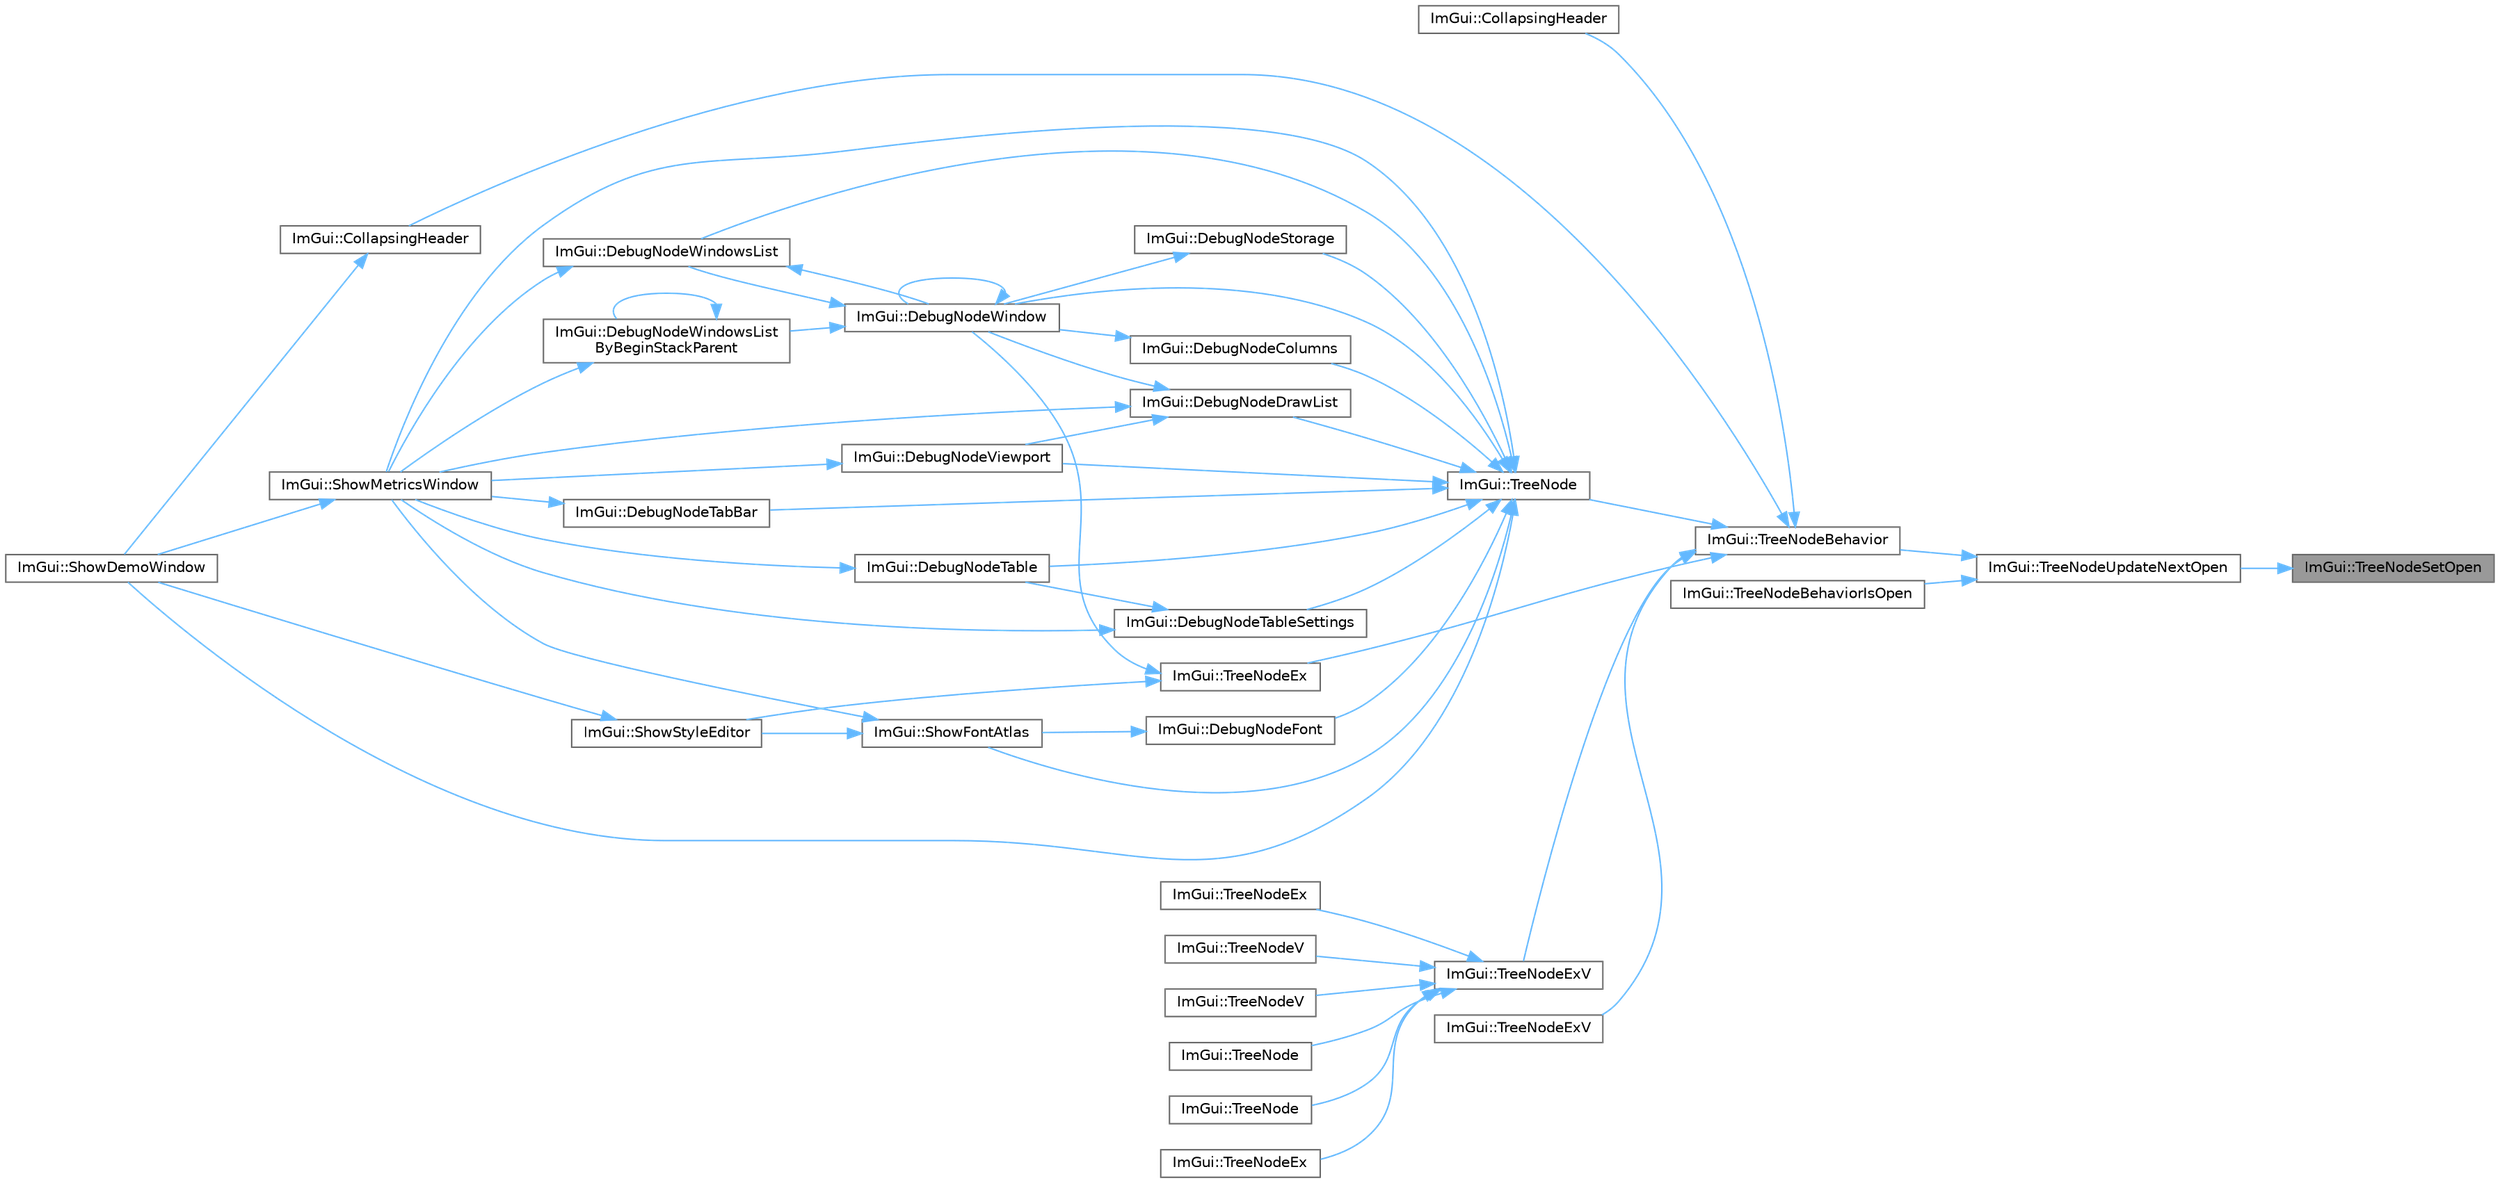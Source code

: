 digraph "ImGui::TreeNodeSetOpen"
{
 // LATEX_PDF_SIZE
  bgcolor="transparent";
  edge [fontname=Helvetica,fontsize=10,labelfontname=Helvetica,labelfontsize=10];
  node [fontname=Helvetica,fontsize=10,shape=box,height=0.2,width=0.4];
  rankdir="RL";
  Node1 [id="Node000001",label="ImGui::TreeNodeSetOpen",height=0.2,width=0.4,color="gray40", fillcolor="grey60", style="filled", fontcolor="black",tooltip=" "];
  Node1 -> Node2 [id="edge1_Node000001_Node000002",dir="back",color="steelblue1",style="solid",tooltip=" "];
  Node2 [id="Node000002",label="ImGui::TreeNodeUpdateNextOpen",height=0.2,width=0.4,color="grey40", fillcolor="white", style="filled",URL="$namespace_im_gui.html#a75b8642d7b115fa42a211bc31f395665",tooltip=" "];
  Node2 -> Node3 [id="edge2_Node000002_Node000003",dir="back",color="steelblue1",style="solid",tooltip=" "];
  Node3 [id="Node000003",label="ImGui::TreeNodeBehavior",height=0.2,width=0.4,color="grey40", fillcolor="white", style="filled",URL="$namespace_im_gui.html#a918eabf70d288e93b2519ee1eac2c0b4",tooltip=" "];
  Node3 -> Node4 [id="edge3_Node000003_Node000004",dir="back",color="steelblue1",style="solid",tooltip=" "];
  Node4 [id="Node000004",label="ImGui::CollapsingHeader",height=0.2,width=0.4,color="grey40", fillcolor="white", style="filled",URL="$namespace_im_gui.html#a4d6e6e7a5ace0e5dbee3ea1926ddf049",tooltip=" "];
  Node3 -> Node5 [id="edge4_Node000003_Node000005",dir="back",color="steelblue1",style="solid",tooltip=" "];
  Node5 [id="Node000005",label="ImGui::CollapsingHeader",height=0.2,width=0.4,color="grey40", fillcolor="white", style="filled",URL="$namespace_im_gui.html#ab52f9e08698c9d64abb05b98f5355146",tooltip=" "];
  Node5 -> Node6 [id="edge5_Node000005_Node000006",dir="back",color="steelblue1",style="solid",tooltip=" "];
  Node6 [id="Node000006",label="ImGui::ShowDemoWindow",height=0.2,width=0.4,color="grey40", fillcolor="white", style="filled",URL="$namespace_im_gui.html#af95643a0ce4893b9e57c12991922fb18",tooltip=" "];
  Node3 -> Node7 [id="edge6_Node000003_Node000007",dir="back",color="steelblue1",style="solid",tooltip=" "];
  Node7 [id="Node000007",label="ImGui::TreeNode",height=0.2,width=0.4,color="grey40", fillcolor="white", style="filled",URL="$namespace_im_gui.html#a4dff507ce8bbe0da9556bb50b1e60d7f",tooltip=" "];
  Node7 -> Node8 [id="edge7_Node000007_Node000008",dir="back",color="steelblue1",style="solid",tooltip=" "];
  Node8 [id="Node000008",label="ImGui::DebugNodeColumns",height=0.2,width=0.4,color="grey40", fillcolor="white", style="filled",URL="$namespace_im_gui.html#a68c10eb20be9c419d00f2b5a9dfa6a38",tooltip=" "];
  Node8 -> Node9 [id="edge8_Node000008_Node000009",dir="back",color="steelblue1",style="solid",tooltip=" "];
  Node9 [id="Node000009",label="ImGui::DebugNodeWindow",height=0.2,width=0.4,color="grey40", fillcolor="white", style="filled",URL="$namespace_im_gui.html#afcb602554925c5409977f0fb39f77e5d",tooltip=" "];
  Node9 -> Node9 [id="edge9_Node000009_Node000009",dir="back",color="steelblue1",style="solid",tooltip=" "];
  Node9 -> Node10 [id="edge10_Node000009_Node000010",dir="back",color="steelblue1",style="solid",tooltip=" "];
  Node10 [id="Node000010",label="ImGui::DebugNodeWindowsList",height=0.2,width=0.4,color="grey40", fillcolor="white", style="filled",URL="$namespace_im_gui.html#a8c2ed9f140c90d8eaca1e2cfd8f46142",tooltip=" "];
  Node10 -> Node9 [id="edge11_Node000010_Node000009",dir="back",color="steelblue1",style="solid",tooltip=" "];
  Node10 -> Node11 [id="edge12_Node000010_Node000011",dir="back",color="steelblue1",style="solid",tooltip=" "];
  Node11 [id="Node000011",label="ImGui::ShowMetricsWindow",height=0.2,width=0.4,color="grey40", fillcolor="white", style="filled",URL="$namespace_im_gui.html#afe7a28c6eb52fff3cc27d5a698fea4ff",tooltip=" "];
  Node11 -> Node6 [id="edge13_Node000011_Node000006",dir="back",color="steelblue1",style="solid",tooltip=" "];
  Node9 -> Node12 [id="edge14_Node000009_Node000012",dir="back",color="steelblue1",style="solid",tooltip=" "];
  Node12 [id="Node000012",label="ImGui::DebugNodeWindowsList\lByBeginStackParent",height=0.2,width=0.4,color="grey40", fillcolor="white", style="filled",URL="$namespace_im_gui.html#a0fc8019faf3a1aec25b554384ad9e506",tooltip=" "];
  Node12 -> Node12 [id="edge15_Node000012_Node000012",dir="back",color="steelblue1",style="solid",tooltip=" "];
  Node12 -> Node11 [id="edge16_Node000012_Node000011",dir="back",color="steelblue1",style="solid",tooltip=" "];
  Node7 -> Node13 [id="edge17_Node000007_Node000013",dir="back",color="steelblue1",style="solid",tooltip=" "];
  Node13 [id="Node000013",label="ImGui::DebugNodeDrawList",height=0.2,width=0.4,color="grey40", fillcolor="white", style="filled",URL="$namespace_im_gui.html#af7b5e35566da44ac1ea8a7e1b9d9d574",tooltip=" "];
  Node13 -> Node14 [id="edge18_Node000013_Node000014",dir="back",color="steelblue1",style="solid",tooltip=" "];
  Node14 [id="Node000014",label="ImGui::DebugNodeViewport",height=0.2,width=0.4,color="grey40", fillcolor="white", style="filled",URL="$namespace_im_gui.html#aa5e5f50f28c04a26264c0943c7281171",tooltip=" "];
  Node14 -> Node11 [id="edge19_Node000014_Node000011",dir="back",color="steelblue1",style="solid",tooltip=" "];
  Node13 -> Node9 [id="edge20_Node000013_Node000009",dir="back",color="steelblue1",style="solid",tooltip=" "];
  Node13 -> Node11 [id="edge21_Node000013_Node000011",dir="back",color="steelblue1",style="solid",tooltip=" "];
  Node7 -> Node15 [id="edge22_Node000007_Node000015",dir="back",color="steelblue1",style="solid",tooltip=" "];
  Node15 [id="Node000015",label="ImGui::DebugNodeFont",height=0.2,width=0.4,color="grey40", fillcolor="white", style="filled",URL="$namespace_im_gui.html#ae0207d60728f7e6a47dbcd1d7d84e3cb",tooltip=" "];
  Node15 -> Node16 [id="edge23_Node000015_Node000016",dir="back",color="steelblue1",style="solid",tooltip=" "];
  Node16 [id="Node000016",label="ImGui::ShowFontAtlas",height=0.2,width=0.4,color="grey40", fillcolor="white", style="filled",URL="$namespace_im_gui.html#acab51ec2b39577845309f24535381038",tooltip=" "];
  Node16 -> Node11 [id="edge24_Node000016_Node000011",dir="back",color="steelblue1",style="solid",tooltip=" "];
  Node16 -> Node17 [id="edge25_Node000016_Node000017",dir="back",color="steelblue1",style="solid",tooltip=" "];
  Node17 [id="Node000017",label="ImGui::ShowStyleEditor",height=0.2,width=0.4,color="grey40", fillcolor="white", style="filled",URL="$namespace_im_gui.html#ab2eb3dec78d054fe3feab1c091ec5de5",tooltip=" "];
  Node17 -> Node6 [id="edge26_Node000017_Node000006",dir="back",color="steelblue1",style="solid",tooltip=" "];
  Node7 -> Node18 [id="edge27_Node000007_Node000018",dir="back",color="steelblue1",style="solid",tooltip=" "];
  Node18 [id="Node000018",label="ImGui::DebugNodeStorage",height=0.2,width=0.4,color="grey40", fillcolor="white", style="filled",URL="$namespace_im_gui.html#a8e1aae1a79042976013f36d7f2e7ee70",tooltip=" "];
  Node18 -> Node9 [id="edge28_Node000018_Node000009",dir="back",color="steelblue1",style="solid",tooltip=" "];
  Node7 -> Node19 [id="edge29_Node000007_Node000019",dir="back",color="steelblue1",style="solid",tooltip=" "];
  Node19 [id="Node000019",label="ImGui::DebugNodeTabBar",height=0.2,width=0.4,color="grey40", fillcolor="white", style="filled",URL="$namespace_im_gui.html#ac5f1a2b50c26c83d3df78d94e95f0bd0",tooltip=" "];
  Node19 -> Node11 [id="edge30_Node000019_Node000011",dir="back",color="steelblue1",style="solid",tooltip=" "];
  Node7 -> Node20 [id="edge31_Node000007_Node000020",dir="back",color="steelblue1",style="solid",tooltip=" "];
  Node20 [id="Node000020",label="ImGui::DebugNodeTable",height=0.2,width=0.4,color="grey40", fillcolor="white", style="filled",URL="$namespace_im_gui.html#ae944ffc599add73d6f3220165475ffd8",tooltip=" "];
  Node20 -> Node11 [id="edge32_Node000020_Node000011",dir="back",color="steelblue1",style="solid",tooltip=" "];
  Node7 -> Node21 [id="edge33_Node000007_Node000021",dir="back",color="steelblue1",style="solid",tooltip=" "];
  Node21 [id="Node000021",label="ImGui::DebugNodeTableSettings",height=0.2,width=0.4,color="grey40", fillcolor="white", style="filled",URL="$namespace_im_gui.html#a476f5fea6e50fae946a366567da7f89f",tooltip=" "];
  Node21 -> Node20 [id="edge34_Node000021_Node000020",dir="back",color="steelblue1",style="solid",tooltip=" "];
  Node21 -> Node11 [id="edge35_Node000021_Node000011",dir="back",color="steelblue1",style="solid",tooltip=" "];
  Node7 -> Node14 [id="edge36_Node000007_Node000014",dir="back",color="steelblue1",style="solid",tooltip=" "];
  Node7 -> Node9 [id="edge37_Node000007_Node000009",dir="back",color="steelblue1",style="solid",tooltip=" "];
  Node7 -> Node10 [id="edge38_Node000007_Node000010",dir="back",color="steelblue1",style="solid",tooltip=" "];
  Node7 -> Node6 [id="edge39_Node000007_Node000006",dir="back",color="steelblue1",style="solid",tooltip=" "];
  Node7 -> Node16 [id="edge40_Node000007_Node000016",dir="back",color="steelblue1",style="solid",tooltip=" "];
  Node7 -> Node11 [id="edge41_Node000007_Node000011",dir="back",color="steelblue1",style="solid",tooltip=" "];
  Node3 -> Node22 [id="edge42_Node000003_Node000022",dir="back",color="steelblue1",style="solid",tooltip=" "];
  Node22 [id="Node000022",label="ImGui::TreeNodeEx",height=0.2,width=0.4,color="grey40", fillcolor="white", style="filled",URL="$namespace_im_gui.html#a21f62e092dac9556a15a8edee2f70522",tooltip=" "];
  Node22 -> Node9 [id="edge43_Node000022_Node000009",dir="back",color="steelblue1",style="solid",tooltip=" "];
  Node22 -> Node17 [id="edge44_Node000022_Node000017",dir="back",color="steelblue1",style="solid",tooltip=" "];
  Node3 -> Node23 [id="edge45_Node000003_Node000023",dir="back",color="steelblue1",style="solid",tooltip=" "];
  Node23 [id="Node000023",label="ImGui::TreeNodeExV",height=0.2,width=0.4,color="grey40", fillcolor="white", style="filled",URL="$namespace_im_gui.html#a251cd4acbdad4cef2246d9b573a83ce0",tooltip=" "];
  Node23 -> Node24 [id="edge46_Node000023_Node000024",dir="back",color="steelblue1",style="solid",tooltip=" "];
  Node24 [id="Node000024",label="ImGui::TreeNode",height=0.2,width=0.4,color="grey40", fillcolor="white", style="filled",URL="$namespace_im_gui.html#a6e6e4de20291002430854cbd8cd58843",tooltip=" "];
  Node23 -> Node25 [id="edge47_Node000023_Node000025",dir="back",color="steelblue1",style="solid",tooltip=" "];
  Node25 [id="Node000025",label="ImGui::TreeNode",height=0.2,width=0.4,color="grey40", fillcolor="white", style="filled",URL="$namespace_im_gui.html#a47f1421323f90fdd0a9cbfea2338b10f",tooltip=" "];
  Node23 -> Node26 [id="edge48_Node000023_Node000026",dir="back",color="steelblue1",style="solid",tooltip=" "];
  Node26 [id="Node000026",label="ImGui::TreeNodeEx",height=0.2,width=0.4,color="grey40", fillcolor="white", style="filled",URL="$namespace_im_gui.html#a9ca2fae922b38cfddc3259f874c18a5d",tooltip=" "];
  Node23 -> Node27 [id="edge49_Node000023_Node000027",dir="back",color="steelblue1",style="solid",tooltip=" "];
  Node27 [id="Node000027",label="ImGui::TreeNodeEx",height=0.2,width=0.4,color="grey40", fillcolor="white", style="filled",URL="$namespace_im_gui.html#adce362ad94baa9b00f5914cbcab00452",tooltip=" "];
  Node23 -> Node28 [id="edge50_Node000023_Node000028",dir="back",color="steelblue1",style="solid",tooltip=" "];
  Node28 [id="Node000028",label="ImGui::TreeNodeV",height=0.2,width=0.4,color="grey40", fillcolor="white", style="filled",URL="$namespace_im_gui.html#a9bc1075c583973d76d8d65ea89787453",tooltip=" "];
  Node23 -> Node29 [id="edge51_Node000023_Node000029",dir="back",color="steelblue1",style="solid",tooltip=" "];
  Node29 [id="Node000029",label="ImGui::TreeNodeV",height=0.2,width=0.4,color="grey40", fillcolor="white", style="filled",URL="$namespace_im_gui.html#a15320f61ba6b4916af3323bf7844602e",tooltip=" "];
  Node3 -> Node30 [id="edge52_Node000003_Node000030",dir="back",color="steelblue1",style="solid",tooltip=" "];
  Node30 [id="Node000030",label="ImGui::TreeNodeExV",height=0.2,width=0.4,color="grey40", fillcolor="white", style="filled",URL="$namespace_im_gui.html#aaae827898572d17e064a88a1afc8e6b0",tooltip=" "];
  Node2 -> Node31 [id="edge53_Node000002_Node000031",dir="back",color="steelblue1",style="solid",tooltip=" "];
  Node31 [id="Node000031",label="ImGui::TreeNodeBehaviorIsOpen",height=0.2,width=0.4,color="grey40", fillcolor="white", style="filled",URL="$namespace_im_gui.html#a22cc50485aad6da8a3a4e156b500ed4a",tooltip=" "];
}
